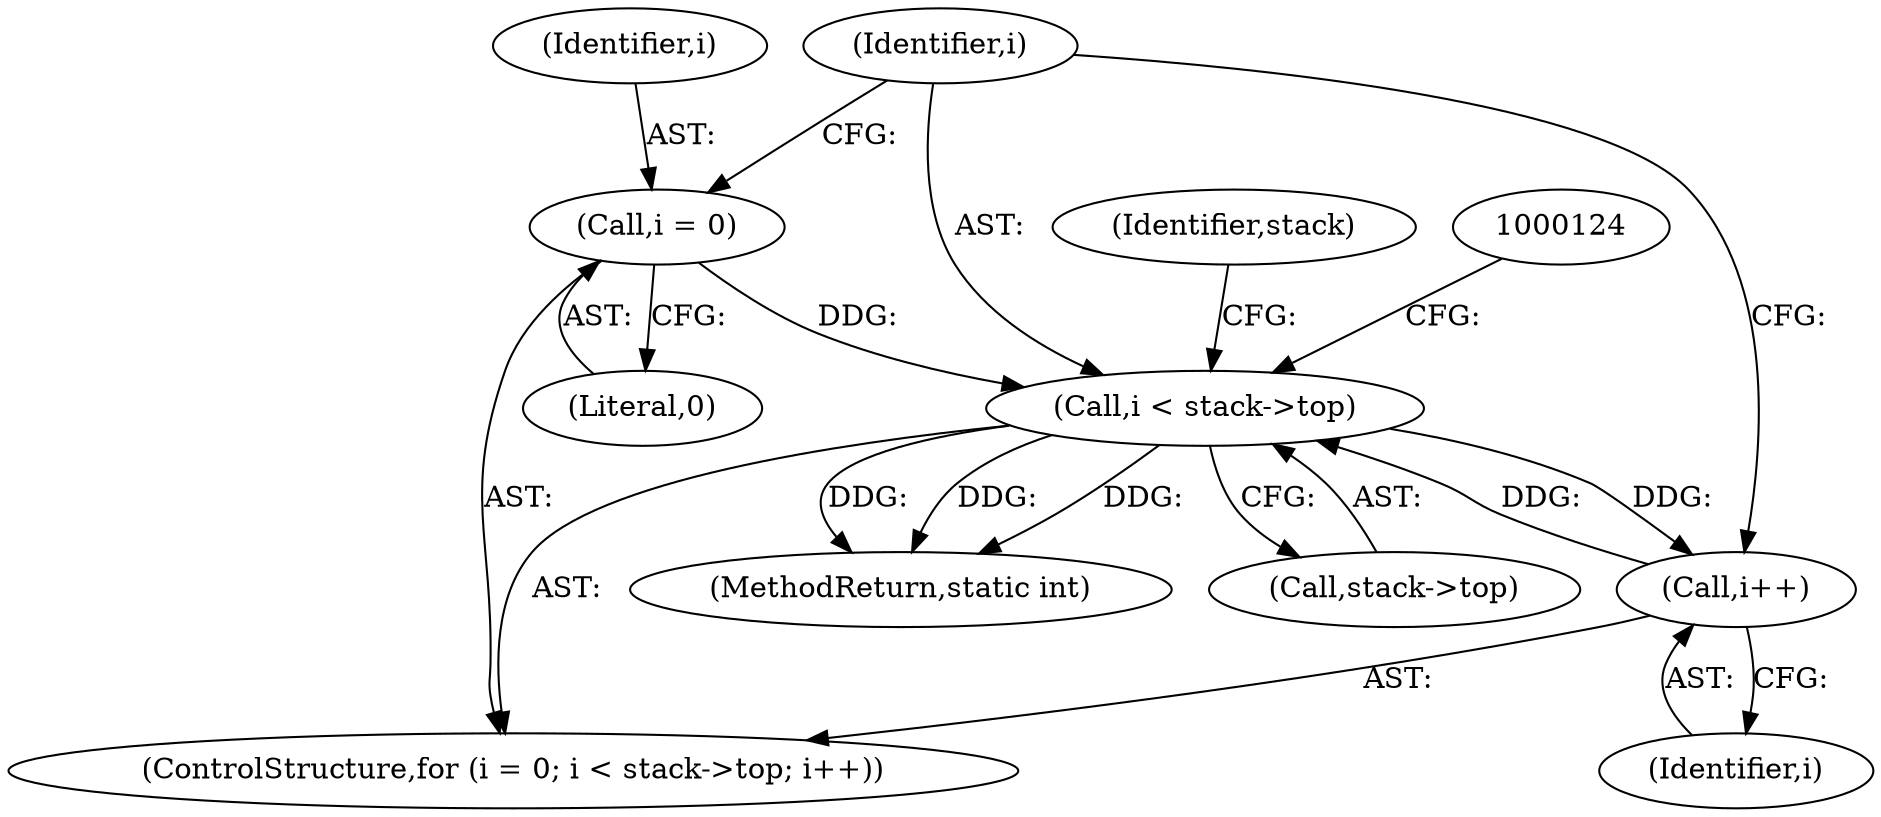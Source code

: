 digraph "0_php-src_b88393f08a558eec14964a55d3c680fe67407712?w=1@pointer" {
"1000113" [label="(Call,i < stack->top)"];
"1000118" [label="(Call,i++)"];
"1000113" [label="(Call,i < stack->top)"];
"1000110" [label="(Call,i = 0)"];
"1000176" [label="(MethodReturn,static int)"];
"1000114" [label="(Identifier,i)"];
"1000172" [label="(Identifier,stack)"];
"1000113" [label="(Call,i < stack->top)"];
"1000119" [label="(Identifier,i)"];
"1000110" [label="(Call,i = 0)"];
"1000111" [label="(Identifier,i)"];
"1000115" [label="(Call,stack->top)"];
"1000109" [label="(ControlStructure,for (i = 0; i < stack->top; i++))"];
"1000118" [label="(Call,i++)"];
"1000112" [label="(Literal,0)"];
"1000113" -> "1000109"  [label="AST: "];
"1000113" -> "1000115"  [label="CFG: "];
"1000114" -> "1000113"  [label="AST: "];
"1000115" -> "1000113"  [label="AST: "];
"1000124" -> "1000113"  [label="CFG: "];
"1000172" -> "1000113"  [label="CFG: "];
"1000113" -> "1000176"  [label="DDG: "];
"1000113" -> "1000176"  [label="DDG: "];
"1000113" -> "1000176"  [label="DDG: "];
"1000118" -> "1000113"  [label="DDG: "];
"1000110" -> "1000113"  [label="DDG: "];
"1000113" -> "1000118"  [label="DDG: "];
"1000118" -> "1000109"  [label="AST: "];
"1000118" -> "1000119"  [label="CFG: "];
"1000119" -> "1000118"  [label="AST: "];
"1000114" -> "1000118"  [label="CFG: "];
"1000110" -> "1000109"  [label="AST: "];
"1000110" -> "1000112"  [label="CFG: "];
"1000111" -> "1000110"  [label="AST: "];
"1000112" -> "1000110"  [label="AST: "];
"1000114" -> "1000110"  [label="CFG: "];
}
